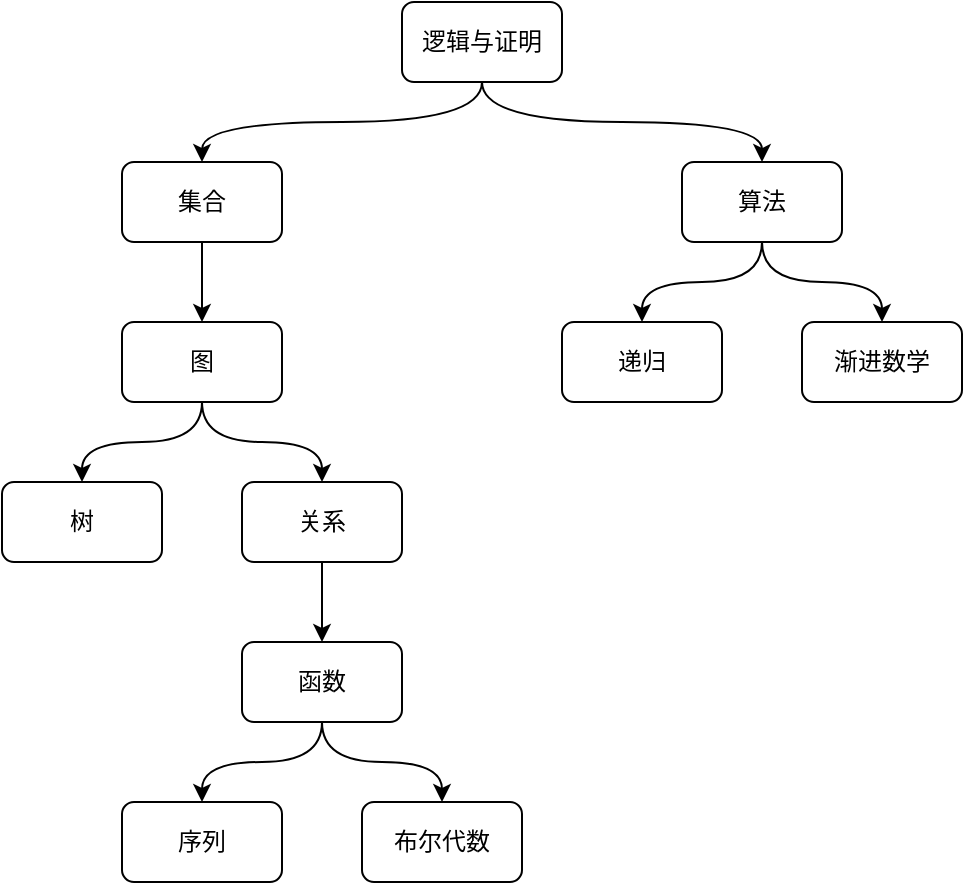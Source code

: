 <mxfile>
    <diagram id="OyZdUFdiSdK8vgzEhWoY" name="第 1 页">
        <mxGraphModel dx="657" dy="573" grid="1" gridSize="10" guides="1" tooltips="1" connect="1" arrows="1" fold="1" page="1" pageScale="1" pageWidth="1200" pageHeight="1920" math="0" shadow="0">
            <root>
                <mxCell id="0"/>
                <mxCell id="1" parent="0"/>
                <mxCell id="32" style="edgeStyle=none;curved=1;rounded=1;html=1;exitX=0.5;exitY=1;exitDx=0;exitDy=0;entryX=0.5;entryY=0;entryDx=0;entryDy=0;" edge="1" parent="1" source="2" target="3">
                    <mxGeometry relative="1" as="geometry">
                        <Array as="points">
                            <mxPoint x="680" y="180"/>
                            <mxPoint x="540" y="180"/>
                        </Array>
                    </mxGeometry>
                </mxCell>
                <mxCell id="33" style="edgeStyle=none;curved=1;rounded=1;html=1;exitX=0.5;exitY=1;exitDx=0;exitDy=0;entryX=0.5;entryY=0;entryDx=0;entryDy=0;" edge="1" parent="1" source="2" target="9">
                    <mxGeometry relative="1" as="geometry">
                        <Array as="points">
                            <mxPoint x="680" y="180"/>
                            <mxPoint x="820" y="180"/>
                        </Array>
                    </mxGeometry>
                </mxCell>
                <mxCell id="2" value="逻辑与证明" style="rounded=1;whiteSpace=wrap;html=1;" parent="1" vertex="1">
                    <mxGeometry x="640" y="120" width="80" height="40" as="geometry"/>
                </mxCell>
                <mxCell id="13" style="edgeStyle=none;html=1;exitX=0.5;exitY=1;exitDx=0;exitDy=0;entryX=0.5;entryY=0;entryDx=0;entryDy=0;rounded=1;curved=1;" parent="1" source="3" target="4" edge="1">
                    <mxGeometry relative="1" as="geometry">
                        <Array as="points">
                            <mxPoint x="540" y="260"/>
                        </Array>
                    </mxGeometry>
                </mxCell>
                <mxCell id="3" value="集合" style="rounded=1;whiteSpace=wrap;html=1;" parent="1" vertex="1">
                    <mxGeometry x="500" y="200" width="80" height="40" as="geometry"/>
                </mxCell>
                <mxCell id="14" style="edgeStyle=none;html=1;exitX=0.5;exitY=1;exitDx=0;exitDy=0;entryX=0.5;entryY=0;entryDx=0;entryDy=0;rounded=1;curved=1;" parent="1" source="4" target="6" edge="1">
                    <mxGeometry relative="1" as="geometry">
                        <mxPoint x="460" y="340" as="targetPoint"/>
                        <Array as="points">
                            <mxPoint x="540" y="340"/>
                            <mxPoint x="600" y="340"/>
                        </Array>
                    </mxGeometry>
                </mxCell>
                <mxCell id="15" style="edgeStyle=none;rounded=1;html=1;exitX=0.5;exitY=1;exitDx=0;exitDy=0;entryX=0.5;entryY=0;entryDx=0;entryDy=0;curved=1;" parent="1" source="4" target="5" edge="1">
                    <mxGeometry relative="1" as="geometry">
                        <Array as="points">
                            <mxPoint x="540" y="340"/>
                            <mxPoint x="480" y="340"/>
                        </Array>
                    </mxGeometry>
                </mxCell>
                <mxCell id="4" value="图" style="rounded=1;whiteSpace=wrap;html=1;" parent="1" vertex="1">
                    <mxGeometry x="500" y="280" width="80" height="40" as="geometry"/>
                </mxCell>
                <mxCell id="5" value="树" style="rounded=1;whiteSpace=wrap;html=1;" parent="1" vertex="1">
                    <mxGeometry x="440" y="360" width="80" height="40" as="geometry"/>
                </mxCell>
                <mxCell id="29" style="edgeStyle=none;html=1;exitX=0.5;exitY=1;exitDx=0;exitDy=0;entryX=0.5;entryY=0;entryDx=0;entryDy=0;curved=1;" edge="1" parent="1" source="6" target="17">
                    <mxGeometry relative="1" as="geometry"/>
                </mxCell>
                <mxCell id="6" value="关系" style="rounded=1;whiteSpace=wrap;html=1;" parent="1" vertex="1">
                    <mxGeometry x="560" y="360" width="80" height="40" as="geometry"/>
                </mxCell>
                <mxCell id="8" value="布尔代数" style="rounded=1;whiteSpace=wrap;html=1;" parent="1" vertex="1">
                    <mxGeometry x="620" y="520" width="80" height="40" as="geometry"/>
                </mxCell>
                <mxCell id="26" style="edgeStyle=none;html=1;exitX=0.5;exitY=1;exitDx=0;exitDy=0;entryX=0.5;entryY=0;entryDx=0;entryDy=0;rounded=1;curved=1;" parent="1" source="9" target="10" edge="1">
                    <mxGeometry relative="1" as="geometry">
                        <Array as="points">
                            <mxPoint x="820" y="260"/>
                            <mxPoint x="760" y="260"/>
                        </Array>
                    </mxGeometry>
                </mxCell>
                <mxCell id="27" style="edgeStyle=none;html=1;exitX=0.5;exitY=1;exitDx=0;exitDy=0;entryX=0.5;entryY=0;entryDx=0;entryDy=0;rounded=1;curved=1;" parent="1" source="9" target="21" edge="1">
                    <mxGeometry relative="1" as="geometry">
                        <Array as="points">
                            <mxPoint x="820" y="260"/>
                            <mxPoint x="880" y="260"/>
                        </Array>
                    </mxGeometry>
                </mxCell>
                <mxCell id="9" value="算法" style="rounded=1;whiteSpace=wrap;html=1;" parent="1" vertex="1">
                    <mxGeometry x="780" y="200" width="80" height="40" as="geometry"/>
                </mxCell>
                <mxCell id="10" value="递归" style="rounded=1;whiteSpace=wrap;html=1;" parent="1" vertex="1">
                    <mxGeometry x="720" y="280" width="80" height="40" as="geometry"/>
                </mxCell>
                <mxCell id="30" style="edgeStyle=none;html=1;exitX=0.5;exitY=1;exitDx=0;exitDy=0;entryX=0.5;entryY=0;entryDx=0;entryDy=0;curved=1;" edge="1" parent="1" source="17" target="20">
                    <mxGeometry relative="1" as="geometry">
                        <Array as="points">
                            <mxPoint x="600" y="500"/>
                            <mxPoint x="540" y="500"/>
                        </Array>
                    </mxGeometry>
                </mxCell>
                <mxCell id="31" style="edgeStyle=none;html=1;exitX=0.5;exitY=1;exitDx=0;exitDy=0;entryX=0.5;entryY=0;entryDx=0;entryDy=0;curved=1;" edge="1" parent="1" source="17" target="8">
                    <mxGeometry relative="1" as="geometry">
                        <Array as="points">
                            <mxPoint x="600" y="500"/>
                            <mxPoint x="660" y="500"/>
                        </Array>
                    </mxGeometry>
                </mxCell>
                <mxCell id="17" value="函数" style="rounded=1;whiteSpace=wrap;html=1;" parent="1" vertex="1">
                    <mxGeometry x="560" y="440" width="80" height="40" as="geometry"/>
                </mxCell>
                <mxCell id="20" value="序列" style="rounded=1;whiteSpace=wrap;html=1;" parent="1" vertex="1">
                    <mxGeometry x="500" y="520" width="80" height="40" as="geometry"/>
                </mxCell>
                <mxCell id="21" value="渐进数学" style="rounded=1;whiteSpace=wrap;html=1;" parent="1" vertex="1">
                    <mxGeometry x="840" y="280" width="80" height="40" as="geometry"/>
                </mxCell>
            </root>
        </mxGraphModel>
    </diagram>
</mxfile>